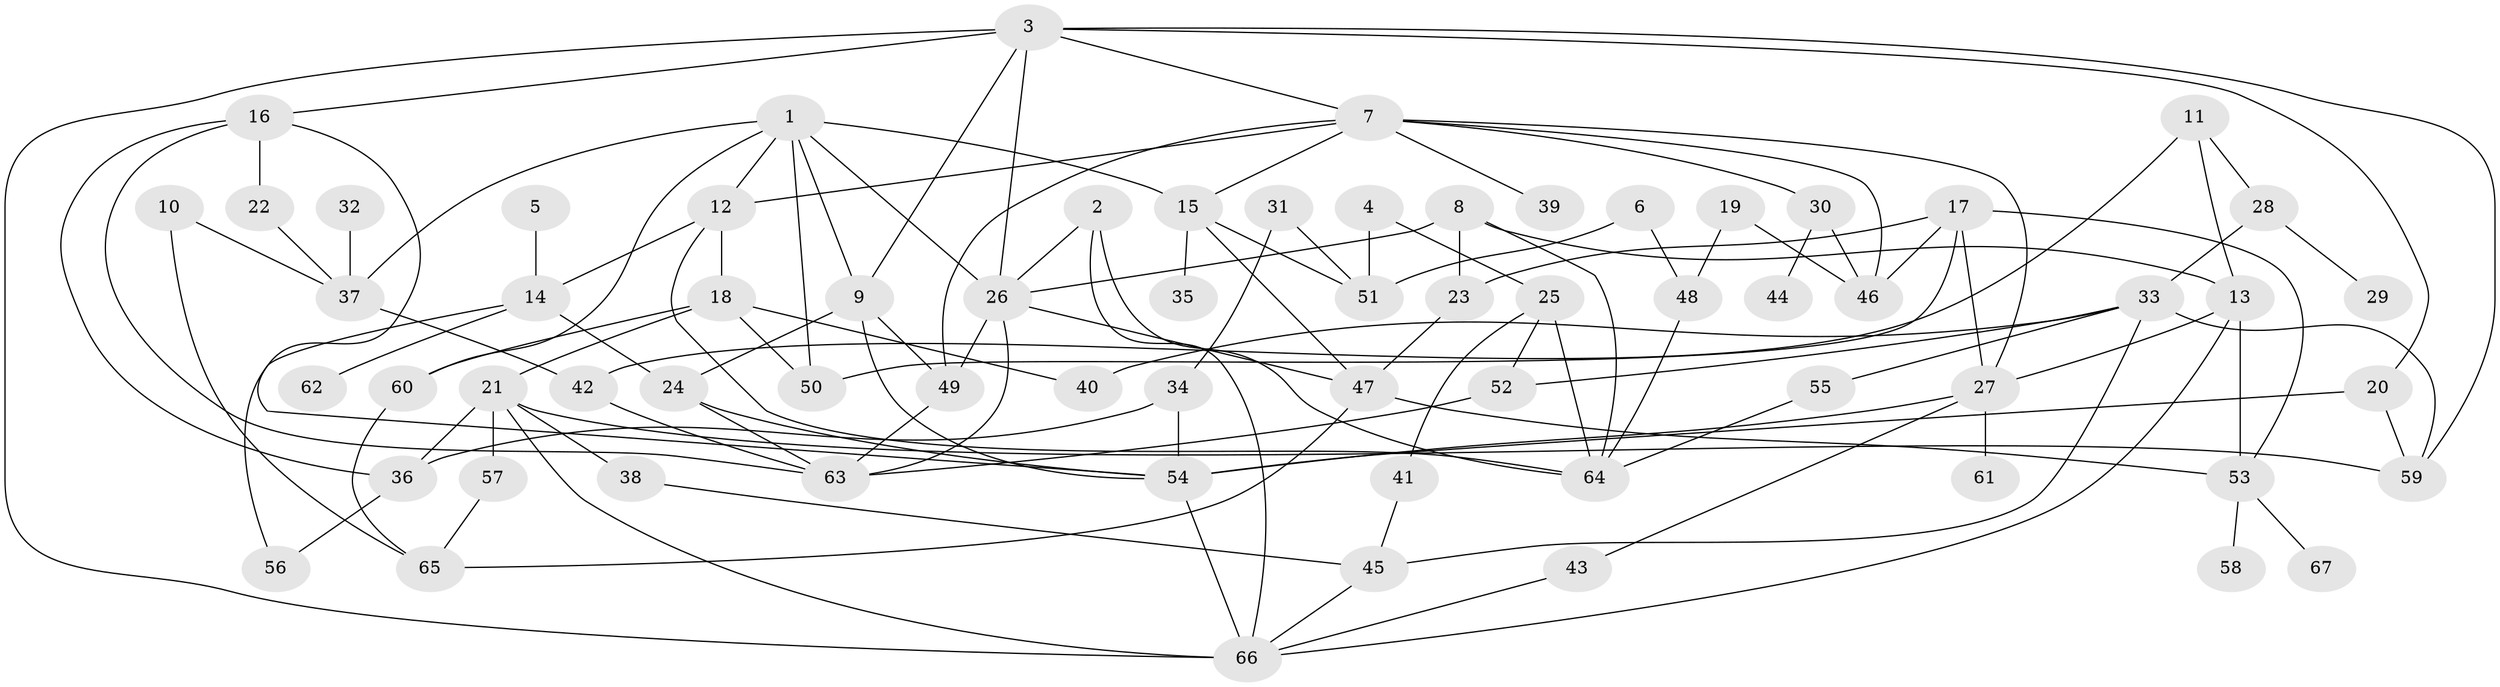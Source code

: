 // original degree distribution, {5: 0.09701492537313433, 6: 0.05223880597014925, 4: 0.11940298507462686, 2: 0.27611940298507465, 3: 0.1865671641791045, 7: 0.029850746268656716, 1: 0.23880597014925373}
// Generated by graph-tools (version 1.1) at 2025/01/03/09/25 03:01:02]
// undirected, 67 vertices, 120 edges
graph export_dot {
graph [start="1"]
  node [color=gray90,style=filled];
  1;
  2;
  3;
  4;
  5;
  6;
  7;
  8;
  9;
  10;
  11;
  12;
  13;
  14;
  15;
  16;
  17;
  18;
  19;
  20;
  21;
  22;
  23;
  24;
  25;
  26;
  27;
  28;
  29;
  30;
  31;
  32;
  33;
  34;
  35;
  36;
  37;
  38;
  39;
  40;
  41;
  42;
  43;
  44;
  45;
  46;
  47;
  48;
  49;
  50;
  51;
  52;
  53;
  54;
  55;
  56;
  57;
  58;
  59;
  60;
  61;
  62;
  63;
  64;
  65;
  66;
  67;
  1 -- 9 [weight=2.0];
  1 -- 12 [weight=1.0];
  1 -- 15 [weight=1.0];
  1 -- 26 [weight=1.0];
  1 -- 37 [weight=1.0];
  1 -- 50 [weight=2.0];
  1 -- 60 [weight=1.0];
  2 -- 26 [weight=1.0];
  2 -- 64 [weight=1.0];
  2 -- 66 [weight=1.0];
  3 -- 7 [weight=1.0];
  3 -- 9 [weight=1.0];
  3 -- 16 [weight=1.0];
  3 -- 20 [weight=1.0];
  3 -- 26 [weight=1.0];
  3 -- 59 [weight=1.0];
  3 -- 66 [weight=1.0];
  4 -- 25 [weight=1.0];
  4 -- 51 [weight=1.0];
  5 -- 14 [weight=1.0];
  6 -- 48 [weight=1.0];
  6 -- 51 [weight=1.0];
  7 -- 12 [weight=1.0];
  7 -- 15 [weight=1.0];
  7 -- 27 [weight=1.0];
  7 -- 30 [weight=1.0];
  7 -- 39 [weight=1.0];
  7 -- 46 [weight=1.0];
  7 -- 49 [weight=1.0];
  8 -- 13 [weight=1.0];
  8 -- 23 [weight=1.0];
  8 -- 26 [weight=1.0];
  8 -- 64 [weight=1.0];
  9 -- 24 [weight=1.0];
  9 -- 49 [weight=1.0];
  9 -- 54 [weight=1.0];
  10 -- 37 [weight=1.0];
  10 -- 65 [weight=1.0];
  11 -- 13 [weight=1.0];
  11 -- 28 [weight=1.0];
  11 -- 42 [weight=1.0];
  12 -- 14 [weight=1.0];
  12 -- 18 [weight=1.0];
  12 -- 64 [weight=1.0];
  13 -- 27 [weight=1.0];
  13 -- 53 [weight=1.0];
  13 -- 66 [weight=1.0];
  14 -- 24 [weight=1.0];
  14 -- 56 [weight=1.0];
  14 -- 62 [weight=1.0];
  15 -- 35 [weight=1.0];
  15 -- 47 [weight=1.0];
  15 -- 51 [weight=1.0];
  16 -- 22 [weight=1.0];
  16 -- 36 [weight=1.0];
  16 -- 54 [weight=1.0];
  16 -- 63 [weight=1.0];
  17 -- 23 [weight=1.0];
  17 -- 27 [weight=1.0];
  17 -- 46 [weight=1.0];
  17 -- 50 [weight=1.0];
  17 -- 53 [weight=1.0];
  18 -- 21 [weight=1.0];
  18 -- 40 [weight=1.0];
  18 -- 50 [weight=1.0];
  18 -- 60 [weight=1.0];
  19 -- 46 [weight=1.0];
  19 -- 48 [weight=1.0];
  20 -- 54 [weight=1.0];
  20 -- 59 [weight=1.0];
  21 -- 36 [weight=1.0];
  21 -- 38 [weight=2.0];
  21 -- 57 [weight=1.0];
  21 -- 59 [weight=1.0];
  21 -- 66 [weight=1.0];
  22 -- 37 [weight=1.0];
  23 -- 47 [weight=1.0];
  24 -- 54 [weight=1.0];
  24 -- 63 [weight=1.0];
  25 -- 41 [weight=1.0];
  25 -- 52 [weight=1.0];
  25 -- 64 [weight=1.0];
  26 -- 47 [weight=1.0];
  26 -- 49 [weight=1.0];
  26 -- 63 [weight=1.0];
  27 -- 43 [weight=1.0];
  27 -- 54 [weight=1.0];
  27 -- 61 [weight=1.0];
  28 -- 29 [weight=1.0];
  28 -- 33 [weight=1.0];
  30 -- 44 [weight=1.0];
  30 -- 46 [weight=1.0];
  31 -- 34 [weight=1.0];
  31 -- 51 [weight=1.0];
  32 -- 37 [weight=1.0];
  33 -- 40 [weight=1.0];
  33 -- 45 [weight=1.0];
  33 -- 52 [weight=1.0];
  33 -- 55 [weight=1.0];
  33 -- 59 [weight=1.0];
  34 -- 36 [weight=1.0];
  34 -- 54 [weight=1.0];
  36 -- 56 [weight=1.0];
  37 -- 42 [weight=1.0];
  38 -- 45 [weight=1.0];
  41 -- 45 [weight=1.0];
  42 -- 63 [weight=1.0];
  43 -- 66 [weight=1.0];
  45 -- 66 [weight=1.0];
  47 -- 53 [weight=1.0];
  47 -- 65 [weight=1.0];
  48 -- 64 [weight=1.0];
  49 -- 63 [weight=1.0];
  52 -- 63 [weight=1.0];
  53 -- 58 [weight=1.0];
  53 -- 67 [weight=1.0];
  54 -- 66 [weight=1.0];
  55 -- 64 [weight=1.0];
  57 -- 65 [weight=1.0];
  60 -- 65 [weight=1.0];
}
